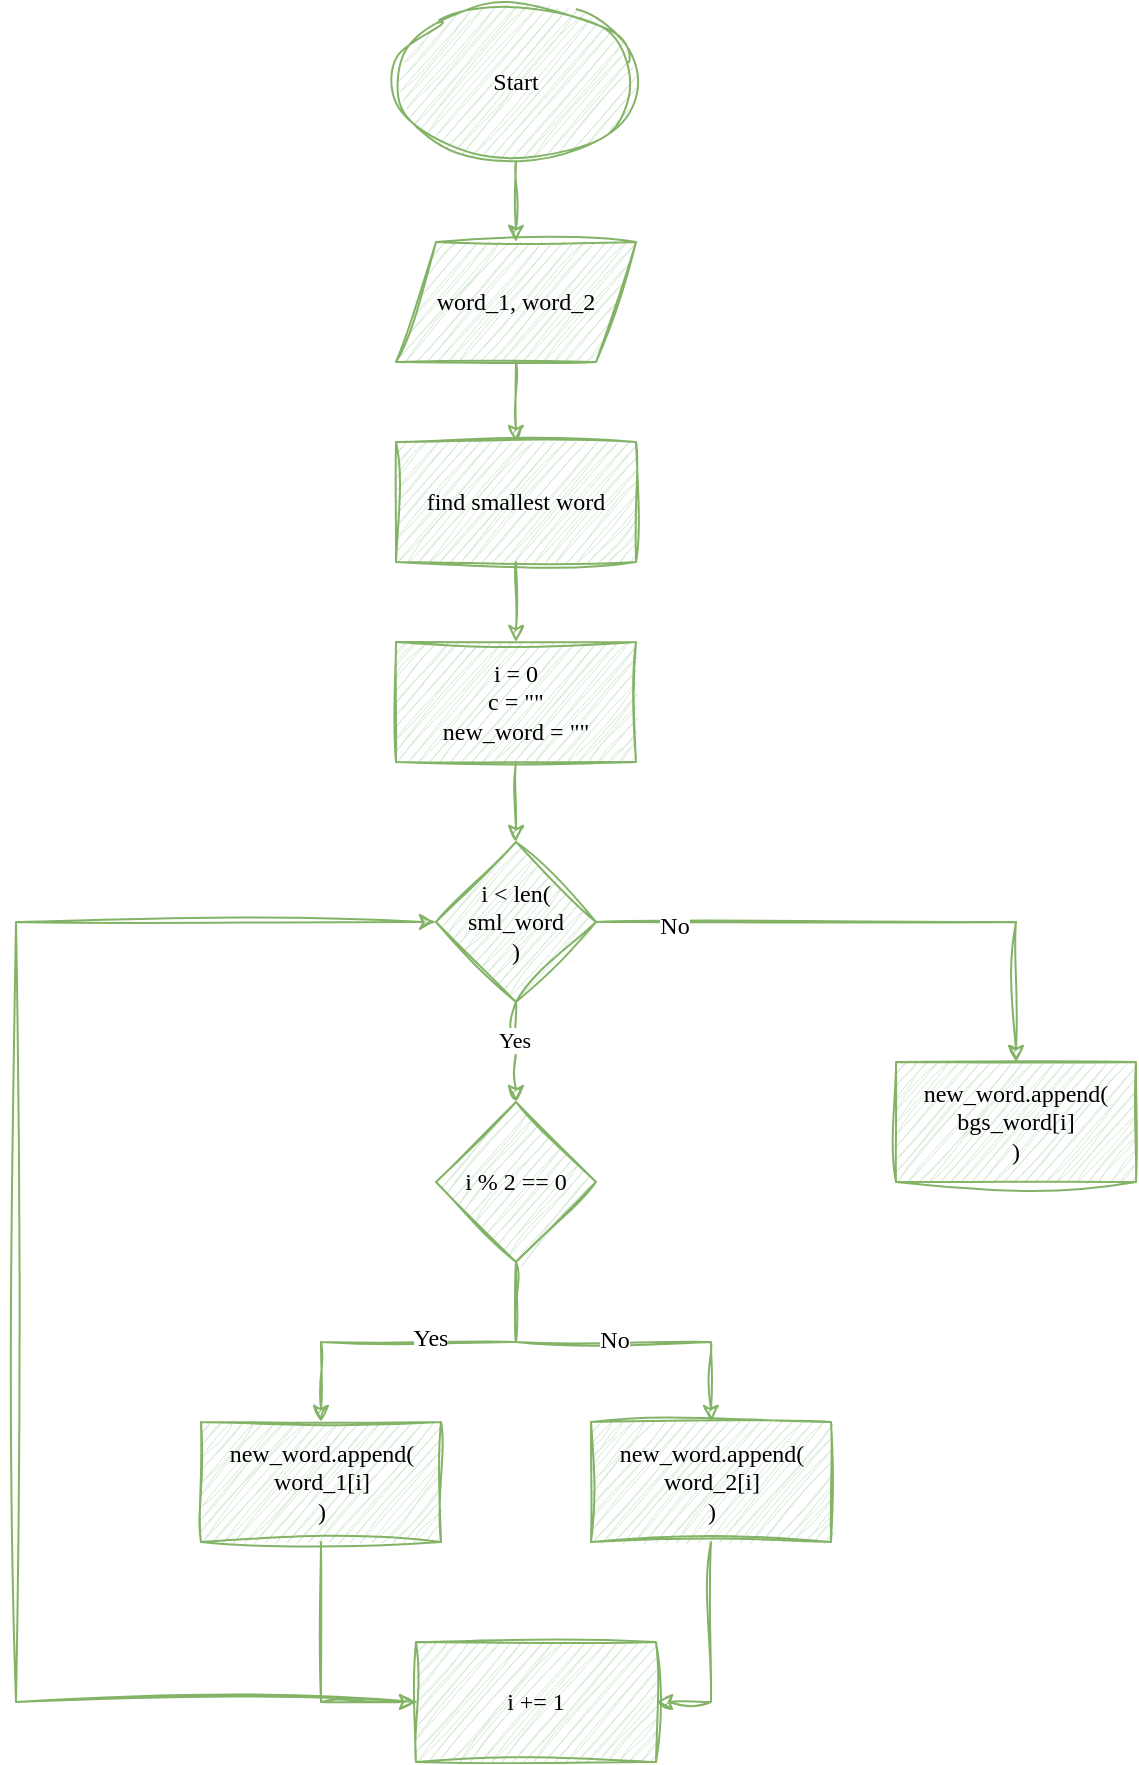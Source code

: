 <mxfile version="22.1.18" type="device">
  <diagram name="Page-1" id="8v6Wne5SSQdXL1QZegW_">
    <mxGraphModel dx="1408" dy="581" grid="1" gridSize="10" guides="1" tooltips="1" connect="1" arrows="1" fold="1" page="1" pageScale="1" pageWidth="850" pageHeight="1100" math="0" shadow="0">
      <root>
        <mxCell id="0" />
        <mxCell id="1" parent="0" />
        <mxCell id="JfjzeEjMghrUWF2e_zT4-13" value="" style="edgeStyle=orthogonalEdgeStyle;shape=connector;rounded=0;sketch=1;jiggle=2;curveFitting=1;orthogonalLoop=1;jettySize=auto;html=1;labelBackgroundColor=default;strokeColor=#82b366;align=center;verticalAlign=middle;fontFamily=Architects Daughter;fontSize=12;fontColor=default;endArrow=classic;fillColor=#d5e8d4;" parent="1" source="JfjzeEjMghrUWF2e_zT4-11" target="JfjzeEjMghrUWF2e_zT4-12" edge="1">
          <mxGeometry relative="1" as="geometry" />
        </mxCell>
        <mxCell id="JfjzeEjMghrUWF2e_zT4-11" value="Start" style="ellipse;whiteSpace=wrap;html=1;rounded=0;sketch=1;jiggle=2;curveFitting=1;strokeColor=#82b366;align=center;verticalAlign=middle;fontFamily=Architects Daughter;fontSize=12;fontColor=default;fillColor=#d5e8d4;" parent="1" vertex="1">
          <mxGeometry x="330" y="40" width="120" height="80" as="geometry" />
        </mxCell>
        <mxCell id="JfjzeEjMghrUWF2e_zT4-36" value="" style="edgeStyle=orthogonalEdgeStyle;shape=connector;rounded=0;sketch=1;jiggle=2;curveFitting=1;orthogonalLoop=1;jettySize=auto;html=1;labelBackgroundColor=default;strokeColor=#82b366;align=center;verticalAlign=middle;fontFamily=Architects Daughter;fontSize=12;fontColor=default;endArrow=classic;fillColor=#d5e8d4;" parent="1" source="JfjzeEjMghrUWF2e_zT4-12" target="JfjzeEjMghrUWF2e_zT4-35" edge="1">
          <mxGeometry relative="1" as="geometry" />
        </mxCell>
        <mxCell id="JfjzeEjMghrUWF2e_zT4-12" value="word_1, word_2" style="shape=parallelogram;perimeter=parallelogramPerimeter;whiteSpace=wrap;html=1;fixedSize=1;rounded=0;sketch=1;jiggle=2;curveFitting=1;strokeColor=#82b366;align=center;verticalAlign=middle;fontFamily=Architects Daughter;fontSize=12;fontColor=default;fillColor=#d5e8d4;" parent="1" vertex="1">
          <mxGeometry x="330" y="160" width="120" height="60" as="geometry" />
        </mxCell>
        <mxCell id="JfjzeEjMghrUWF2e_zT4-34" value="" style="edgeStyle=orthogonalEdgeStyle;shape=connector;rounded=0;sketch=1;jiggle=2;curveFitting=1;orthogonalLoop=1;jettySize=auto;html=1;labelBackgroundColor=default;strokeColor=#82b366;align=center;verticalAlign=middle;fontFamily=Architects Daughter;fontSize=12;fontColor=default;endArrow=classic;fillColor=#d5e8d4;" parent="1" source="JfjzeEjMghrUWF2e_zT4-16" target="JfjzeEjMghrUWF2e_zT4-33" edge="1">
          <mxGeometry relative="1" as="geometry" />
        </mxCell>
        <mxCell id="JfjzeEjMghrUWF2e_zT4-16" value="i = 0&lt;br&gt;c = &quot;&quot;&lt;br&gt;new_word = &quot;&quot;" style="whiteSpace=wrap;html=1;rounded=0;sketch=1;jiggle=2;curveFitting=1;strokeColor=#82b366;align=center;verticalAlign=middle;fontFamily=Architects Daughter;fontSize=12;fontColor=default;fillColor=#d5e8d4;" parent="1" vertex="1">
          <mxGeometry x="330" y="360" width="120" height="60" as="geometry" />
        </mxCell>
        <mxCell id="JfjzeEjMghrUWF2e_zT4-38" value="" style="edgeStyle=orthogonalEdgeStyle;shape=connector;rounded=0;sketch=1;jiggle=2;curveFitting=1;orthogonalLoop=1;jettySize=auto;html=1;labelBackgroundColor=default;strokeColor=#82b366;align=center;verticalAlign=middle;fontFamily=Architects Daughter;fontSize=12;fontColor=default;endArrow=classic;fillColor=#d5e8d4;" parent="1" source="JfjzeEjMghrUWF2e_zT4-33" edge="1">
          <mxGeometry relative="1" as="geometry">
            <mxPoint x="390" y="590" as="targetPoint" />
          </mxGeometry>
        </mxCell>
        <mxCell id="SNL7xtWINw7hLz0dww6J-8" value="Yes" style="edgeLabel;html=1;align=center;verticalAlign=middle;resizable=0;points=[];fontFamily=Architects Daughter;" vertex="1" connectable="0" parent="JfjzeEjMghrUWF2e_zT4-38">
          <mxGeometry x="-0.247" y="-1" relative="1" as="geometry">
            <mxPoint as="offset" />
          </mxGeometry>
        </mxCell>
        <mxCell id="SNL7xtWINw7hLz0dww6J-18" value="" style="edgeStyle=orthogonalEdgeStyle;shape=connector;rounded=0;sketch=1;jiggle=2;curveFitting=1;orthogonalLoop=1;jettySize=auto;html=1;labelBackgroundColor=default;strokeColor=#82b366;align=center;verticalAlign=middle;fontFamily=Architects Daughter;fontSize=12;fontColor=default;endArrow=classic;fillColor=#d5e8d4;" edge="1" parent="1" source="JfjzeEjMghrUWF2e_zT4-33" target="SNL7xtWINw7hLz0dww6J-17">
          <mxGeometry relative="1" as="geometry" />
        </mxCell>
        <mxCell id="SNL7xtWINw7hLz0dww6J-19" value="No" style="edgeLabel;html=1;align=center;verticalAlign=middle;resizable=0;points=[];fontSize=12;fontFamily=Architects Daughter;fontColor=default;" vertex="1" connectable="0" parent="SNL7xtWINw7hLz0dww6J-18">
          <mxGeometry x="-0.72" y="-2" relative="1" as="geometry">
            <mxPoint as="offset" />
          </mxGeometry>
        </mxCell>
        <mxCell id="JfjzeEjMghrUWF2e_zT4-33" value="i &amp;lt; len(&lt;br&gt;sml_word&lt;br&gt;)" style="rhombus;whiteSpace=wrap;html=1;fontFamily=Architects Daughter;fillColor=#d5e8d4;strokeColor=#82b366;rounded=0;sketch=1;jiggle=2;curveFitting=1;" parent="1" vertex="1">
          <mxGeometry x="350" y="460" width="80" height="80" as="geometry" />
        </mxCell>
        <mxCell id="JfjzeEjMghrUWF2e_zT4-37" value="" style="edgeStyle=orthogonalEdgeStyle;shape=connector;rounded=0;sketch=1;jiggle=2;curveFitting=1;orthogonalLoop=1;jettySize=auto;html=1;labelBackgroundColor=default;strokeColor=#82b366;align=center;verticalAlign=middle;fontFamily=Architects Daughter;fontSize=12;fontColor=default;endArrow=classic;fillColor=#d5e8d4;" parent="1" source="JfjzeEjMghrUWF2e_zT4-35" target="JfjzeEjMghrUWF2e_zT4-16" edge="1">
          <mxGeometry relative="1" as="geometry" />
        </mxCell>
        <mxCell id="JfjzeEjMghrUWF2e_zT4-35" value="find smallest word" style="whiteSpace=wrap;html=1;fontFamily=Architects Daughter;fillColor=#d5e8d4;strokeColor=#82b366;rounded=0;sketch=1;jiggle=2;curveFitting=1;" parent="1" vertex="1">
          <mxGeometry x="330" y="260" width="120" height="60" as="geometry" />
        </mxCell>
        <mxCell id="SNL7xtWINw7hLz0dww6J-1" value="" style="edgeStyle=orthogonalEdgeStyle;shape=connector;rounded=0;sketch=1;jiggle=2;curveFitting=1;orthogonalLoop=1;jettySize=auto;html=1;labelBackgroundColor=default;strokeColor=#82b366;align=center;verticalAlign=middle;fontFamily=Architects Daughter;fontSize=12;fontColor=default;endArrow=classic;fillColor=#d5e8d4;" edge="1" parent="1" source="SNL7xtWINw7hLz0dww6J-5" target="SNL7xtWINw7hLz0dww6J-6">
          <mxGeometry relative="1" as="geometry" />
        </mxCell>
        <mxCell id="SNL7xtWINw7hLz0dww6J-2" value="Yes" style="edgeLabel;html=1;align=center;verticalAlign=middle;resizable=0;points=[];fontSize=12;fontFamily=Architects Daughter;fontColor=default;" vertex="1" connectable="0" parent="SNL7xtWINw7hLz0dww6J-1">
          <mxGeometry x="-0.058" y="-2" relative="1" as="geometry">
            <mxPoint as="offset" />
          </mxGeometry>
        </mxCell>
        <mxCell id="SNL7xtWINw7hLz0dww6J-3" style="edgeStyle=orthogonalEdgeStyle;shape=connector;rounded=0;sketch=1;jiggle=2;curveFitting=1;orthogonalLoop=1;jettySize=auto;html=1;entryX=0.5;entryY=0;entryDx=0;entryDy=0;labelBackgroundColor=default;strokeColor=#82b366;align=center;verticalAlign=middle;fontFamily=Architects Daughter;fontSize=12;fontColor=default;endArrow=classic;fillColor=#d5e8d4;" edge="1" parent="1" source="SNL7xtWINw7hLz0dww6J-5" target="SNL7xtWINw7hLz0dww6J-7">
          <mxGeometry relative="1" as="geometry" />
        </mxCell>
        <mxCell id="SNL7xtWINw7hLz0dww6J-4" value="No" style="edgeLabel;html=1;align=center;verticalAlign=middle;resizable=0;points=[];fontSize=12;fontFamily=Architects Daughter;fontColor=default;" vertex="1" connectable="0" parent="SNL7xtWINw7hLz0dww6J-3">
          <mxGeometry x="0.001" y="1" relative="1" as="geometry">
            <mxPoint as="offset" />
          </mxGeometry>
        </mxCell>
        <mxCell id="SNL7xtWINw7hLz0dww6J-5" value="i % 2 == 0" style="rhombus;whiteSpace=wrap;html=1;fontFamily=Architects Daughter;fillColor=#d5e8d4;strokeColor=#82b366;rounded=0;sketch=1;jiggle=2;curveFitting=1;" vertex="1" parent="1">
          <mxGeometry x="350" y="590" width="80" height="80" as="geometry" />
        </mxCell>
        <mxCell id="SNL7xtWINw7hLz0dww6J-13" style="edgeStyle=orthogonalEdgeStyle;shape=connector;rounded=0;sketch=1;jiggle=2;curveFitting=1;orthogonalLoop=1;jettySize=auto;html=1;entryX=0;entryY=0.5;entryDx=0;entryDy=0;labelBackgroundColor=default;strokeColor=#82b366;align=center;verticalAlign=middle;fontFamily=Architects Daughter;fontSize=12;fontColor=default;endArrow=classic;fillColor=#d5e8d4;" edge="1" parent="1" source="SNL7xtWINw7hLz0dww6J-6" target="SNL7xtWINw7hLz0dww6J-11">
          <mxGeometry relative="1" as="geometry" />
        </mxCell>
        <mxCell id="SNL7xtWINw7hLz0dww6J-6" value="new_word.append(&lt;br&gt;word_1[i]&lt;br&gt;)" style="whiteSpace=wrap;html=1;fontFamily=Architects Daughter;fillColor=#d5e8d4;strokeColor=#82b366;rounded=0;sketch=1;jiggle=2;curveFitting=1;" vertex="1" parent="1">
          <mxGeometry x="232.5" y="750" width="120" height="60" as="geometry" />
        </mxCell>
        <mxCell id="SNL7xtWINw7hLz0dww6J-14" style="edgeStyle=orthogonalEdgeStyle;shape=connector;rounded=0;sketch=1;jiggle=2;curveFitting=1;orthogonalLoop=1;jettySize=auto;html=1;entryX=1;entryY=0.5;entryDx=0;entryDy=0;labelBackgroundColor=default;strokeColor=#82b366;align=center;verticalAlign=middle;fontFamily=Architects Daughter;fontSize=12;fontColor=default;endArrow=classic;fillColor=#d5e8d4;" edge="1" parent="1" source="SNL7xtWINw7hLz0dww6J-7" target="SNL7xtWINw7hLz0dww6J-11">
          <mxGeometry relative="1" as="geometry" />
        </mxCell>
        <mxCell id="SNL7xtWINw7hLz0dww6J-7" value="new_word.append(&lt;br&gt;word_2[i]&lt;br&gt;)" style="whiteSpace=wrap;html=1;fontFamily=Architects Daughter;fillColor=#d5e8d4;strokeColor=#82b366;rounded=0;sketch=1;jiggle=2;curveFitting=1;" vertex="1" parent="1">
          <mxGeometry x="427.5" y="750" width="120" height="60" as="geometry" />
        </mxCell>
        <mxCell id="SNL7xtWINw7hLz0dww6J-16" style="edgeStyle=orthogonalEdgeStyle;shape=connector;rounded=0;sketch=1;jiggle=2;curveFitting=1;orthogonalLoop=1;jettySize=auto;html=1;entryX=0;entryY=0.5;entryDx=0;entryDy=0;labelBackgroundColor=default;strokeColor=#82b366;align=center;verticalAlign=middle;fontFamily=Architects Daughter;fontSize=12;fontColor=default;endArrow=classic;fillColor=#d5e8d4;" edge="1" parent="1" source="SNL7xtWINw7hLz0dww6J-11" target="JfjzeEjMghrUWF2e_zT4-33">
          <mxGeometry relative="1" as="geometry">
            <Array as="points">
              <mxPoint x="140" y="890" />
              <mxPoint x="140" y="500" />
            </Array>
          </mxGeometry>
        </mxCell>
        <mxCell id="SNL7xtWINw7hLz0dww6J-11" value="i += 1" style="whiteSpace=wrap;html=1;rounded=0;sketch=1;jiggle=2;curveFitting=1;strokeColor=#82b366;align=center;verticalAlign=middle;fontFamily=Architects Daughter;fontSize=12;fontColor=default;fillColor=#d5e8d4;" vertex="1" parent="1">
          <mxGeometry x="340" y="860" width="120" height="60" as="geometry" />
        </mxCell>
        <mxCell id="SNL7xtWINw7hLz0dww6J-17" value="new_word.append(&lt;br&gt;bgs_word[i]&lt;br&gt;)" style="whiteSpace=wrap;html=1;fontFamily=Architects Daughter;fillColor=#d5e8d4;strokeColor=#82b366;rounded=0;sketch=1;jiggle=2;curveFitting=1;" vertex="1" parent="1">
          <mxGeometry x="580" y="570" width="120" height="60" as="geometry" />
        </mxCell>
      </root>
    </mxGraphModel>
  </diagram>
</mxfile>
